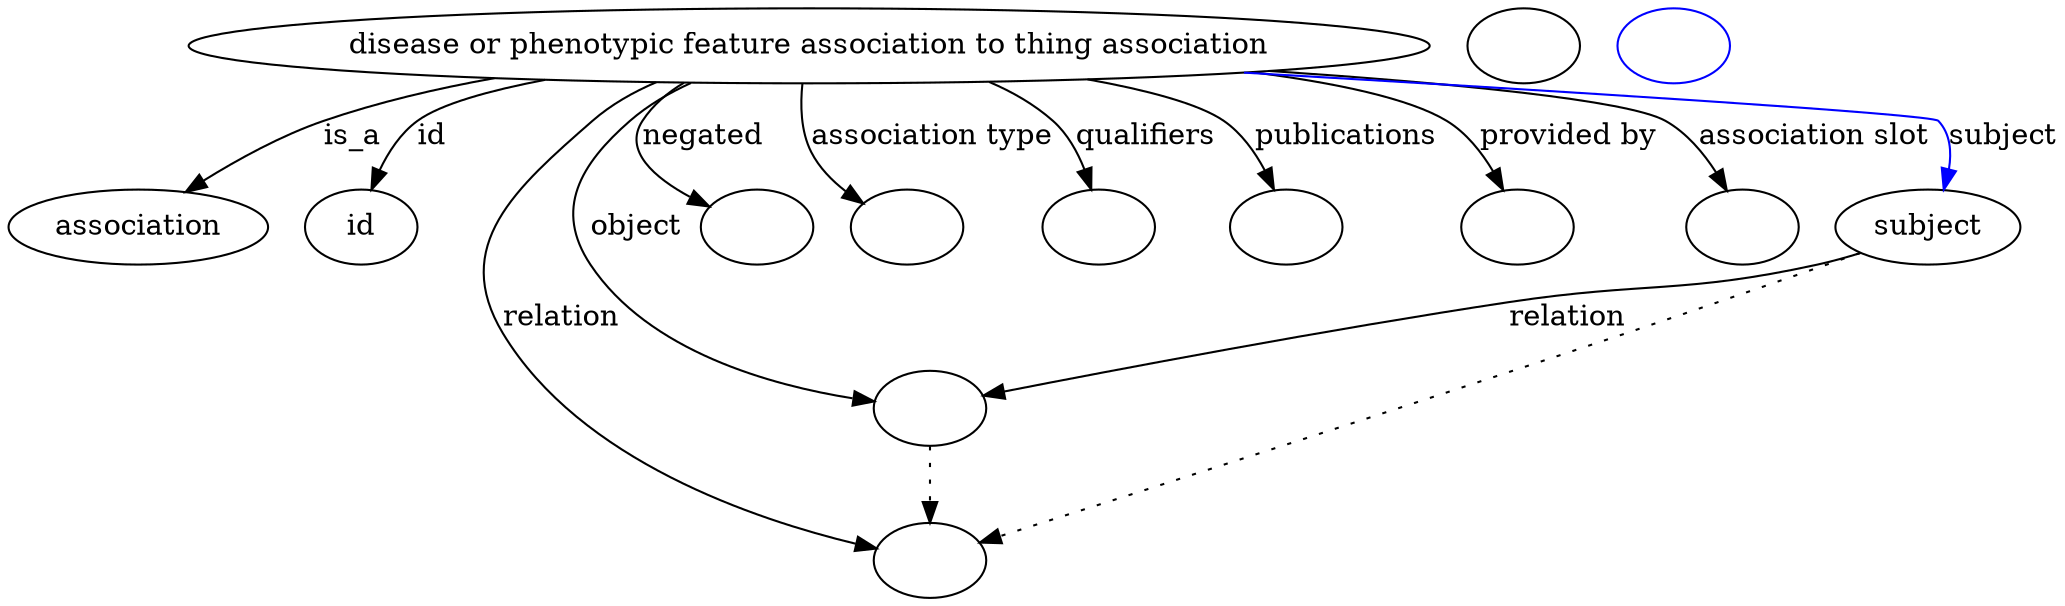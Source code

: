 digraph {
	graph [bb="0,0,836.56,281"];
	node [label="\N"];
	"disease or phenotypic feature association to thing association"	 [height=0.5,
		label="disease or phenotypic feature association to thing association",
		pos="352.4,263",
		width=6.277];
	association	 [height=0.5,
		pos="49.402,177",
		width=1.3723];
	"disease or phenotypic feature association to thing association" -> association	 [label=is_a,
		lp="145.68,220",
		pos="e,71.548,193.23 216.31,248.61 188.54,243.45 159.87,236.47 133.85,227 114.98,220.13 95.582,208.99 80.145,198.97"];
	id	 [height=0.5,
		pos="143.4,177",
		width=0.75];
	"disease or phenotypic feature association to thing association" -> id	 [color=black,
		label=id,
		lp="179.85,220",
		pos="e,149.84,194.92 238.06,247.39 210.17,241.94 185.04,235.12 173.51,227 165.36,221.26 159.03,212.54 154.32,203.99",
		style=solid];
	relation	 [color=black,
		height=0.5,
		label="",
		pos="385.4,18",
		width=0.75];
	"disease or phenotypic feature association to thing association" -> relation	 [color=black,
		label=relation,
		lp="243.78,134",
		pos="e,360.87,25.871 292.62,245.52 281.83,240.64 271.22,234.55 262.4,227 225.93,195.8 198.98,169.31 221.64,127 249,75.934 312,44.685 \
351.4,29.412",
		style=solid];
	object	 [color=black,
		height=0.5,
		label="",
		pos="385.4,91",
		width=0.75];
	"disease or phenotypic feature association to thing association" -> object	 [color=black,
		label=object,
		lp="270.51,177",
		pos="e,359.23,95.985 310.64,245.14 300.61,239.97 290.25,233.85 281.4,227 255.53,206.97 236.15,186.93 253.19,159 274,124.9 317.96,107.18 \
349.48,98.496",
		style=solid];
	negated	 [color=black,
		height=0.5,
		label="",
		pos="323.4,177",
		width=0.75];
	"disease or phenotypic feature association to thing association" -> negated	 [color=black,
		label=negated,
		lp="309.17,220",
		pos="e,304.02,189.69 305.23,245.35 297.9,240.52 291.3,234.49 286.87,227 280.65,216.49 287.15,205.46 296.3,196.44",
		style=solid];
	"association type"	 [color=black,
		height=0.5,
		label="",
		pos="395.4,177",
		width=0.75];
	"disease or phenotypic feature association to thing association" -> "association type"	 [color=black,
		label="association type",
		lp="399.31,220",
		pos="e,374.95,189.15 349.35,244.59 348.56,234.77 348.99,222.73 353.59,213 356.67,206.48 361.56,200.69 366.91,195.75",
		style=solid];
	qualifiers	 [color=black,
		height=0.5,
		label="",
		pos="467.4,177",
		width=0.75];
	"disease or phenotypic feature association to thing association" -> qualifiers	 [color=black,
		label=qualifiers,
		lp="480.45,220",
		pos="e,462.51,194.73 414.82,245.58 425.17,240.74 435.2,234.64 443.4,227 450.09,220.77 455.11,212.29 458.79,204.09",
		style=solid];
	publications	 [color=black,
		height=0.5,
		label="",
		pos="540.4,177",
		width=0.75];
	"disease or phenotypic feature association to thing association" -> publications	 [color=black,
		label=publications,
		lp="558.62,220",
		pos="e,533.94,194.82 451.78,246.78 477.08,241.23 500.04,234.51 510.4,227 518.47,221.15 524.77,212.41 529.46,203.87",
		style=solid];
	"provided by"	 [color=black,
		height=0.5,
		label="",
		pos="631.4,177",
		width=0.75];
	"disease or phenotypic feature association to thing association" -> "provided by"	 [color=black,
		label="provided by",
		lp="645.03,220",
		pos="e,623.62,194.67 507.42,249.86 545.57,244.46 580.14,237.04 596.4,227 605.6,221.32 613.02,212.23 618.63,203.35",
		style=solid];
	"association slot"	 [color=black,
		height=0.5,
		label="",
		pos="721.4,177",
		width=0.75];
	"disease or phenotypic feature association to thing association" -> "association slot"	 [color=black,
		label="association slot",
		lp="740.37,220",
		pos="e,712.64,194.36 517.3,250.69 592,244.07 667.11,235.52 682.4,227 692.46,221.39 700.81,212.02 707.16,202.9",
		style=solid];
	subject	 [height=0.5,
		pos="801.4,177",
		width=0.97656];
	"disease or phenotypic feature association to thing association" -> subject	 [color=blue,
		label=subject,
		lp="816.23,220",
		pos="e,801.24,195 515.74,250.54 638.01,241.05 784.68,229.24 787.4,227 794.02,221.53 797.66,213.21 799.61,204.91",
		style=solid];
	association_id	 [color=black,
		height=0.5,
		label="",
		pos="623.4,263",
		width=0.75];
	object -> relation	 [pos="e,385.4,36.09 385.4,72.955 385.4,64.883 385.4,55.176 385.4,46.182",
		style=dotted];
	subject -> relation	 [pos="e,409.42,26.857 773.98,165.66 768.5,163.42 762.78,161.12 757.4,159 633.27,110.1 484.67,54.715 419.2,30.475",
		style=dotted];
	subject -> object	 [label=relation,
		lp="651.78,134",
		pos="e,410.97,96.779 774.78,164.88 769.13,162.65 763.14,160.55 757.4,159 702.05,144.03 686.15,150.75 629.64,141 554.94,128.1 468.13,109.45 \
420.75,98.953"];
	"disease or phenotypic feature association to thing association subject"	 [color=blue,
		height=0.5,
		label="",
		pos="695.4,263",
		width=0.75];
}
